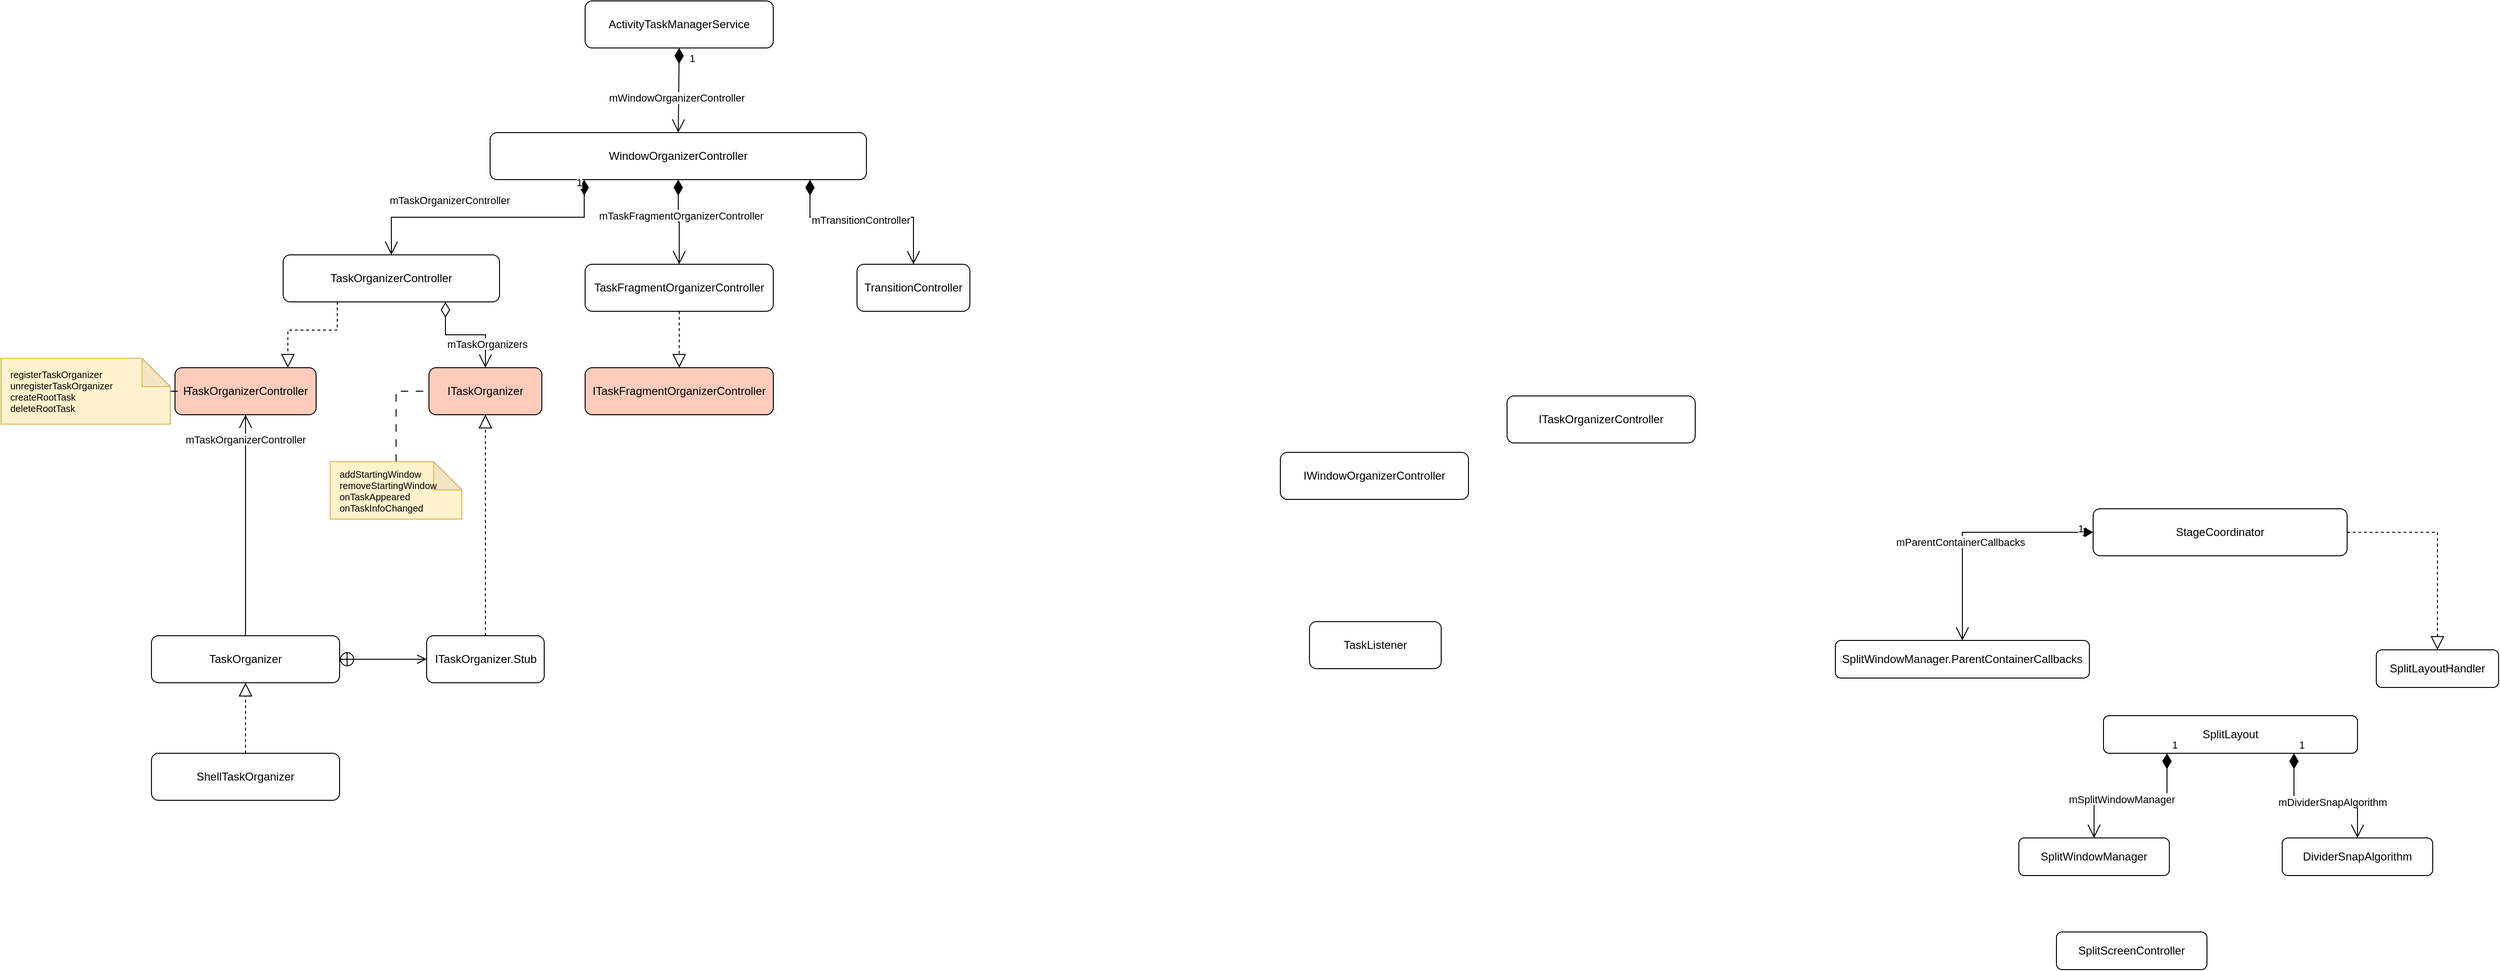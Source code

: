 <mxfile version="28.2.5">
  <diagram name="第 1 页" id="EKDKbFcasAf3W2K9UPzu">
    <mxGraphModel dx="3901" dy="2202" grid="1" gridSize="10" guides="1" tooltips="1" connect="1" arrows="1" fold="1" page="1" pageScale="1" pageWidth="827" pageHeight="1169" math="0" shadow="0">
      <root>
        <mxCell id="0" />
        <mxCell id="1" parent="0" />
        <mxCell id="74hEM54ITtvwUSmFD9Kp-1" value="SplitScreenController" style="rounded=1;whiteSpace=wrap;html=1;" vertex="1" parent="1">
          <mxGeometry x="235" y="-130" width="160" height="40" as="geometry" />
        </mxCell>
        <mxCell id="74hEM54ITtvwUSmFD9Kp-2" value="SplitLayout" style="rounded=1;whiteSpace=wrap;" vertex="1" parent="1">
          <mxGeometry x="285" y="-360" width="270" height="40" as="geometry" />
        </mxCell>
        <mxCell id="74hEM54ITtvwUSmFD9Kp-3" value="SplitWindowManager" style="rounded=1;whiteSpace=wrap;" vertex="1" parent="1">
          <mxGeometry x="195" y="-230" width="160" height="40" as="geometry" />
        </mxCell>
        <mxCell id="74hEM54ITtvwUSmFD9Kp-4" value="1" style="endArrow=open;html=1;endSize=12;startArrow=diamondThin;startSize=14;startFill=1;edgeStyle=orthogonalEdgeStyle;align=left;verticalAlign=bottom;rounded=0;exitX=0.25;exitY=1;exitDx=0;exitDy=0;entryX=0.5;entryY=0;entryDx=0;entryDy=0;" edge="1" parent="1" source="74hEM54ITtvwUSmFD9Kp-2" target="74hEM54ITtvwUSmFD9Kp-3">
          <mxGeometry x="-1" y="3" relative="1" as="geometry">
            <mxPoint x="405" y="-60" as="sourcePoint" />
            <mxPoint x="565" y="-60" as="targetPoint" />
            <Array as="points">
              <mxPoint x="353" y="-270" />
              <mxPoint x="275" y="-270" />
            </Array>
          </mxGeometry>
        </mxCell>
        <mxCell id="74hEM54ITtvwUSmFD9Kp-5" value="mSplitWindowManager" style="edgeLabel;align=center;verticalAlign=middle;resizable=0;points=[];" vertex="1" connectable="0" parent="74hEM54ITtvwUSmFD9Kp-4">
          <mxGeometry x="0.171" y="-2" relative="1" as="geometry">
            <mxPoint as="offset" />
          </mxGeometry>
        </mxCell>
        <mxCell id="74hEM54ITtvwUSmFD9Kp-6" value="DividerSnapAlgorithm" style="rounded=1;whiteSpace=wrap;" vertex="1" parent="1">
          <mxGeometry x="475" y="-230" width="160" height="40" as="geometry" />
        </mxCell>
        <mxCell id="74hEM54ITtvwUSmFD9Kp-7" value="1" style="endArrow=open;html=1;endSize=12;startArrow=diamondThin;startSize=14;startFill=1;edgeStyle=orthogonalEdgeStyle;align=left;verticalAlign=bottom;rounded=0;exitX=0.75;exitY=1;exitDx=0;exitDy=0;entryX=0.5;entryY=0;entryDx=0;entryDy=0;" edge="1" parent="1" source="74hEM54ITtvwUSmFD9Kp-2" target="74hEM54ITtvwUSmFD9Kp-6">
          <mxGeometry x="-1" y="3" relative="1" as="geometry">
            <mxPoint x="515" y="-300" as="sourcePoint" />
            <mxPoint x="315" y="-210" as="targetPoint" />
            <Array as="points">
              <mxPoint x="488" y="-270" />
              <mxPoint x="555" y="-270" />
            </Array>
          </mxGeometry>
        </mxCell>
        <mxCell id="74hEM54ITtvwUSmFD9Kp-10" value="mDividerSnapAlgorithm" style="edgeLabel;align=center;verticalAlign=middle;resizable=0;points=[];" vertex="1" connectable="0" parent="74hEM54ITtvwUSmFD9Kp-7">
          <mxGeometry x="0.155" y="-1" relative="1" as="geometry">
            <mxPoint as="offset" />
          </mxGeometry>
        </mxCell>
        <mxCell id="74hEM54ITtvwUSmFD9Kp-11" value="StageCoordinator" style="rounded=1;whiteSpace=wrap;" vertex="1" parent="1">
          <mxGeometry x="274" y="-580" width="270" height="50" as="geometry" />
        </mxCell>
        <mxCell id="74hEM54ITtvwUSmFD9Kp-12" value="SplitLayoutHandler" style="rounded=1;whiteSpace=wrap;" vertex="1" parent="1">
          <mxGeometry x="575" y="-430" width="130" height="40" as="geometry" />
        </mxCell>
        <mxCell id="74hEM54ITtvwUSmFD9Kp-13" value="" style="endArrow=block;dashed=1;endFill=0;endSize=12;html=1;rounded=0;exitX=1;exitY=0.5;exitDx=0;exitDy=0;entryX=0.5;entryY=0;entryDx=0;entryDy=0;edgeStyle=orthogonalEdgeStyle;" edge="1" parent="1" source="74hEM54ITtvwUSmFD9Kp-11" target="74hEM54ITtvwUSmFD9Kp-12">
          <mxGeometry width="160" relative="1" as="geometry">
            <mxPoint x="365" y="-280" as="sourcePoint" />
            <mxPoint x="525" y="-280" as="targetPoint" />
          </mxGeometry>
        </mxCell>
        <mxCell id="74hEM54ITtvwUSmFD9Kp-14" value="SplitWindowManager.ParentContainerCallbacks" style="rounded=1;whiteSpace=wrap;" vertex="1" parent="1">
          <mxGeometry y="-440" width="270" height="40" as="geometry" />
        </mxCell>
        <mxCell id="74hEM54ITtvwUSmFD9Kp-15" value="1" style="endArrow=open;html=1;endSize=12;startArrow=diamondThin;startSize=14;startFill=1;align=left;verticalAlign=bottom;rounded=0;entryX=0.5;entryY=0;entryDx=0;entryDy=0;edgeStyle=orthogonalEdgeStyle;exitX=0;exitY=0.5;exitDx=0;exitDy=0;" edge="1" parent="1" source="74hEM54ITtvwUSmFD9Kp-11" target="74hEM54ITtvwUSmFD9Kp-14">
          <mxGeometry x="-0.853" y="5" relative="1" as="geometry">
            <mxPoint x="153" y="-420" as="sourcePoint" />
            <mxPoint x="120" y="-450" as="targetPoint" />
            <Array as="points">
              <mxPoint x="135" y="-555" />
            </Array>
            <mxPoint as="offset" />
          </mxGeometry>
        </mxCell>
        <mxCell id="74hEM54ITtvwUSmFD9Kp-16" value="mParentContainerCallbacks" style="edgeLabel;align=center;verticalAlign=middle;resizable=0;points=[];" vertex="1" connectable="0" parent="74hEM54ITtvwUSmFD9Kp-15">
          <mxGeometry x="0.171" y="-2" relative="1" as="geometry">
            <mxPoint as="offset" />
          </mxGeometry>
        </mxCell>
        <mxCell id="74hEM54ITtvwUSmFD9Kp-17" value="ShellTaskOrganizer" style="rounded=1;whiteSpace=wrap;" vertex="1" parent="1">
          <mxGeometry x="-1790" y="-320" width="200" height="50" as="geometry" />
        </mxCell>
        <mxCell id="74hEM54ITtvwUSmFD9Kp-51" style="edgeStyle=orthogonalEdgeStyle;rounded=0;orthogonalLoop=1;jettySize=auto;html=1;entryX=0.5;entryY=1;entryDx=0;entryDy=0;strokeColor=default;align=center;verticalAlign=middle;fontFamily=Helvetica;fontSize=11;fontColor=default;labelBackgroundColor=default;endArrow=open;endFill=1;endSize=12;" edge="1" parent="1" source="74hEM54ITtvwUSmFD9Kp-18" target="74hEM54ITtvwUSmFD9Kp-40">
          <mxGeometry relative="1" as="geometry" />
        </mxCell>
        <mxCell id="74hEM54ITtvwUSmFD9Kp-53" value="mTaskOrganizerController" style="edgeLabel;align=center;verticalAlign=middle;resizable=0;points=[];" vertex="1" connectable="0" parent="74hEM54ITtvwUSmFD9Kp-51">
          <mxGeometry x="0.784" relative="1" as="geometry">
            <mxPoint as="offset" />
          </mxGeometry>
        </mxCell>
        <mxCell id="74hEM54ITtvwUSmFD9Kp-18" value="TaskOrganizer" style="rounded=1;whiteSpace=wrap;" vertex="1" parent="1">
          <mxGeometry x="-1790" y="-445" width="200" height="50" as="geometry" />
        </mxCell>
        <mxCell id="74hEM54ITtvwUSmFD9Kp-19" value="" style="endArrow=block;dashed=1;endFill=0;endSize=12;html=1;rounded=0;edgeStyle=orthogonalEdgeStyle;exitX=0.5;exitY=0;exitDx=0;exitDy=0;" edge="1" parent="1" source="74hEM54ITtvwUSmFD9Kp-17" target="74hEM54ITtvwUSmFD9Kp-18">
          <mxGeometry width="160" relative="1" as="geometry">
            <mxPoint x="-1645" y="-340" as="sourcePoint" />
            <mxPoint x="-1569" y="55" as="targetPoint" />
          </mxGeometry>
        </mxCell>
        <mxCell id="74hEM54ITtvwUSmFD9Kp-20" value="TaskListener" style="rounded=1;whiteSpace=wrap;" vertex="1" parent="1">
          <mxGeometry x="-559" y="-460" width="140" height="50" as="geometry" />
        </mxCell>
        <mxCell id="74hEM54ITtvwUSmFD9Kp-21" value="IWindowOrganizerController" style="rounded=1;whiteSpace=wrap;" vertex="1" parent="1">
          <mxGeometry x="-590" y="-640" width="200" height="50" as="geometry" />
        </mxCell>
        <mxCell id="74hEM54ITtvwUSmFD9Kp-22" value="ITaskOrganizerController" style="rounded=1;whiteSpace=wrap;" vertex="1" parent="1">
          <mxGeometry x="-349" y="-700" width="200" height="50" as="geometry" />
        </mxCell>
        <mxCell id="74hEM54ITtvwUSmFD9Kp-25" value="ActivityTaskManagerService" style="rounded=1;whiteSpace=wrap;" vertex="1" parent="1">
          <mxGeometry x="-1329" y="-1120" width="200" height="50" as="geometry" />
        </mxCell>
        <mxCell id="74hEM54ITtvwUSmFD9Kp-36" style="edgeStyle=orthogonalEdgeStyle;rounded=0;orthogonalLoop=1;jettySize=auto;html=1;strokeColor=default;align=left;verticalAlign=bottom;fontFamily=Helvetica;fontSize=11;fontColor=default;labelBackgroundColor=default;startArrow=diamondThin;startFill=1;startSize=14;endArrow=open;endSize=12;entryX=0.5;entryY=0;entryDx=0;entryDy=0;" edge="1" parent="1" source="74hEM54ITtvwUSmFD9Kp-26" target="74hEM54ITtvwUSmFD9Kp-35">
          <mxGeometry relative="1" as="geometry">
            <Array as="points">
              <mxPoint x="-1090" y="-890" />
              <mxPoint x="-980" y="-890" />
            </Array>
          </mxGeometry>
        </mxCell>
        <mxCell id="74hEM54ITtvwUSmFD9Kp-37" value="mTransitionController" style="edgeLabel;align=center;verticalAlign=middle;resizable=0;points=[];" vertex="1" connectable="0" parent="74hEM54ITtvwUSmFD9Kp-36">
          <mxGeometry x="-0.058" y="-2" relative="1" as="geometry">
            <mxPoint as="offset" />
          </mxGeometry>
        </mxCell>
        <mxCell id="74hEM54ITtvwUSmFD9Kp-38" style="edgeStyle=orthogonalEdgeStyle;rounded=0;orthogonalLoop=1;jettySize=auto;html=1;strokeColor=default;align=left;verticalAlign=bottom;fontFamily=Helvetica;fontSize=11;fontColor=default;labelBackgroundColor=default;startArrow=diamondThin;startFill=1;startSize=14;endArrow=open;endSize=12;" edge="1" parent="1" source="74hEM54ITtvwUSmFD9Kp-26" target="74hEM54ITtvwUSmFD9Kp-32">
          <mxGeometry relative="1" as="geometry" />
        </mxCell>
        <mxCell id="74hEM54ITtvwUSmFD9Kp-39" value="mTaskFragmentOrganizerController" style="edgeLabel;align=center;verticalAlign=middle;resizable=0;points=[];" vertex="1" connectable="0" parent="74hEM54ITtvwUSmFD9Kp-38">
          <mxGeometry x="-0.18" y="3" relative="1" as="geometry">
            <mxPoint as="offset" />
          </mxGeometry>
        </mxCell>
        <mxCell id="74hEM54ITtvwUSmFD9Kp-26" value="WindowOrganizerController" style="rounded=1;whiteSpace=wrap;" vertex="1" parent="1">
          <mxGeometry x="-1430" y="-980" width="400" height="50" as="geometry" />
        </mxCell>
        <mxCell id="74hEM54ITtvwUSmFD9Kp-27" value="1" style="endArrow=open;html=1;endSize=12;startArrow=diamondThin;startSize=14;startFill=1;align=left;verticalAlign=bottom;rounded=0;exitX=0.5;exitY=1;exitDx=0;exitDy=0;entryX=0.5;entryY=0;entryDx=0;entryDy=0;" edge="1" parent="1" source="74hEM54ITtvwUSmFD9Kp-25" target="74hEM54ITtvwUSmFD9Kp-26">
          <mxGeometry x="-0.558" y="9" relative="1" as="geometry">
            <mxPoint x="-1012" y="-1060" as="sourcePoint" />
            <mxPoint x="-1090" y="-970" as="targetPoint" />
            <mxPoint as="offset" />
          </mxGeometry>
        </mxCell>
        <mxCell id="74hEM54ITtvwUSmFD9Kp-28" value="mWindowOrganizerController" style="edgeLabel;align=center;verticalAlign=middle;resizable=0;points=[];" vertex="1" connectable="0" parent="74hEM54ITtvwUSmFD9Kp-27">
          <mxGeometry x="0.171" y="-2" relative="1" as="geometry">
            <mxPoint as="offset" />
          </mxGeometry>
        </mxCell>
        <mxCell id="74hEM54ITtvwUSmFD9Kp-41" style="edgeStyle=orthogonalEdgeStyle;rounded=0;orthogonalLoop=1;jettySize=auto;html=1;dashed=1;strokeColor=default;align=center;verticalAlign=middle;fontFamily=Helvetica;fontSize=11;fontColor=default;labelBackgroundColor=default;endArrow=block;endFill=0;endSize=12;exitX=0.25;exitY=1;exitDx=0;exitDy=0;" edge="1" parent="1" source="74hEM54ITtvwUSmFD9Kp-29" target="74hEM54ITtvwUSmFD9Kp-40">
          <mxGeometry relative="1" as="geometry">
            <Array as="points">
              <mxPoint x="-1593" y="-770" />
              <mxPoint x="-1645" y="-770" />
            </Array>
          </mxGeometry>
        </mxCell>
        <mxCell id="74hEM54ITtvwUSmFD9Kp-48" style="rounded=0;orthogonalLoop=1;jettySize=auto;html=1;entryX=0.5;entryY=0;entryDx=0;entryDy=0;strokeColor=default;align=left;verticalAlign=bottom;fontFamily=Helvetica;fontSize=11;fontColor=default;labelBackgroundColor=default;startArrow=diamondThin;startFill=0;startSize=14;endArrow=open;endSize=12;flowAnimation=0;exitX=0.75;exitY=1;exitDx=0;exitDy=0;edgeStyle=orthogonalEdgeStyle;" edge="1" parent="1" source="74hEM54ITtvwUSmFD9Kp-29" target="74hEM54ITtvwUSmFD9Kp-42">
          <mxGeometry relative="1" as="geometry" />
        </mxCell>
        <mxCell id="74hEM54ITtvwUSmFD9Kp-50" value="mTaskOrganizers" style="edgeLabel;align=center;verticalAlign=middle;resizable=0;points=[];" vertex="1" connectable="0" parent="74hEM54ITtvwUSmFD9Kp-48">
          <mxGeometry x="0.536" y="2" relative="1" as="geometry">
            <mxPoint as="offset" />
          </mxGeometry>
        </mxCell>
        <mxCell id="74hEM54ITtvwUSmFD9Kp-29" value="TaskOrganizerController" style="rounded=1;whiteSpace=wrap;" vertex="1" parent="1">
          <mxGeometry x="-1650" y="-850" width="230" height="50" as="geometry" />
        </mxCell>
        <mxCell id="74hEM54ITtvwUSmFD9Kp-30" value="1" style="endArrow=open;html=1;endSize=12;startArrow=diamondThin;startSize=14;startFill=1;align=left;verticalAlign=bottom;rounded=0;exitX=0.25;exitY=1;exitDx=0;exitDy=0;entryX=0.5;entryY=0;entryDx=0;entryDy=0;edgeStyle=orthogonalEdgeStyle;" edge="1" parent="1" source="74hEM54ITtvwUSmFD9Kp-26" target="74hEM54ITtvwUSmFD9Kp-29">
          <mxGeometry x="-0.918" y="-10" relative="1" as="geometry">
            <mxPoint x="-1080" y="-953.54" as="sourcePoint" />
            <mxPoint x="-990" y="-950" as="targetPoint" />
            <mxPoint as="offset" />
          </mxGeometry>
        </mxCell>
        <mxCell id="74hEM54ITtvwUSmFD9Kp-31" value="mTaskOrganizerController" style="edgeLabel;align=center;verticalAlign=middle;resizable=0;points=[];" vertex="1" connectable="0" parent="74hEM54ITtvwUSmFD9Kp-30">
          <mxGeometry x="0.171" y="-2" relative="1" as="geometry">
            <mxPoint x="-16" y="-17" as="offset" />
          </mxGeometry>
        </mxCell>
        <mxCell id="74hEM54ITtvwUSmFD9Kp-32" value="TaskFragmentOrganizerController" style="rounded=1;whiteSpace=wrap;" vertex="1" parent="1">
          <mxGeometry x="-1329" y="-840" width="200" height="50" as="geometry" />
        </mxCell>
        <mxCell id="74hEM54ITtvwUSmFD9Kp-33" value="ITaskFragmentOrganizerController" style="rounded=1;whiteSpace=wrap;strokeColor=default;align=center;verticalAlign=middle;fontFamily=Helvetica;fontSize=12;fontColor=default;fillColor=#FFCCBC;" vertex="1" parent="1">
          <mxGeometry x="-1329" y="-730" width="200" height="50" as="geometry" />
        </mxCell>
        <mxCell id="74hEM54ITtvwUSmFD9Kp-34" value="" style="endArrow=block;dashed=1;endFill=0;endSize=12;html=1;rounded=0;edgeStyle=orthogonalEdgeStyle;exitX=0.5;exitY=1;exitDx=0;exitDy=0;entryX=0.5;entryY=0;entryDx=0;entryDy=0;" edge="1" parent="1" source="74hEM54ITtvwUSmFD9Kp-32" target="74hEM54ITtvwUSmFD9Kp-33">
          <mxGeometry width="160" relative="1" as="geometry">
            <mxPoint x="-1310" y="-730" as="sourcePoint" />
            <mxPoint x="-1310" y="-790" as="targetPoint" />
          </mxGeometry>
        </mxCell>
        <mxCell id="74hEM54ITtvwUSmFD9Kp-35" value="TransitionController" style="rounded=1;whiteSpace=wrap;" vertex="1" parent="1">
          <mxGeometry x="-1040" y="-840" width="120" height="50" as="geometry" />
        </mxCell>
        <mxCell id="74hEM54ITtvwUSmFD9Kp-40" value="ITaskOrganizerController" style="rounded=1;whiteSpace=wrap;fillColor=#FFCCBC;" vertex="1" parent="1">
          <mxGeometry x="-1765" y="-730" width="150" height="50" as="geometry" />
        </mxCell>
        <mxCell id="74hEM54ITtvwUSmFD9Kp-42" value="ITaskOrganizer" style="rounded=1;whiteSpace=wrap;strokeColor=default;align=center;verticalAlign=middle;fontFamily=Helvetica;fontSize=12;fontColor=default;fillColor=#FFCCBC;" vertex="1" parent="1">
          <mxGeometry x="-1495" y="-730" width="120" height="50" as="geometry" />
        </mxCell>
        <mxCell id="74hEM54ITtvwUSmFD9Kp-45" style="edgeStyle=orthogonalEdgeStyle;rounded=0;orthogonalLoop=1;jettySize=auto;html=1;endArrow=none;endFill=0;dashed=1;dashPattern=8 8;entryX=0;entryY=0.5;entryDx=0;entryDy=0;" edge="1" parent="1" source="74hEM54ITtvwUSmFD9Kp-44" target="74hEM54ITtvwUSmFD9Kp-42">
          <mxGeometry relative="1" as="geometry" />
        </mxCell>
        <mxCell id="74hEM54ITtvwUSmFD9Kp-44" value="addStartingWindow&#xa;removeStartingWindow&#xa;onTaskAppeared&#xa;onTaskInfoChanged" style="shape=note;whiteSpace=wrap;backgroundOutline=1;darkOpacity=0.05;fillColor=#fff2cc;strokeColor=#d6b656;align=left;spacingLeft=8;fontSize=10;" vertex="1" parent="1">
          <mxGeometry x="-1600" y="-630" width="140" height="61" as="geometry" />
        </mxCell>
        <mxCell id="74hEM54ITtvwUSmFD9Kp-47" style="edgeStyle=orthogonalEdgeStyle;rounded=0;orthogonalLoop=1;jettySize=auto;html=1;entryX=0;entryY=0.5;entryDx=0;entryDy=0;dashed=1;dashPattern=8 8;strokeColor=default;align=center;verticalAlign=middle;fontFamily=Helvetica;fontSize=11;fontColor=default;labelBackgroundColor=default;endArrow=none;endFill=0;" edge="1" parent="1" source="74hEM54ITtvwUSmFD9Kp-46" target="74hEM54ITtvwUSmFD9Kp-40">
          <mxGeometry relative="1" as="geometry" />
        </mxCell>
        <mxCell id="74hEM54ITtvwUSmFD9Kp-46" value="registerTaskOrganizer&#xa;unregisterTaskOrganizer&#xa;createRootTask&#xa;deleteRootTask" style="shape=note;whiteSpace=wrap;backgroundOutline=1;darkOpacity=0.05;fillColor=#fff2cc;strokeColor=#d6b656;align=left;spacingLeft=8;fontSize=10;" vertex="1" parent="1">
          <mxGeometry x="-1950" y="-740" width="180" height="70" as="geometry" />
        </mxCell>
        <mxCell id="74hEM54ITtvwUSmFD9Kp-56" value="ITaskOrganizer.Stub" style="rounded=1;whiteSpace=wrap;" vertex="1" parent="1">
          <mxGeometry x="-1497.5" y="-445" width="125" height="50" as="geometry" />
        </mxCell>
        <mxCell id="74hEM54ITtvwUSmFD9Kp-57" style="rounded=0;orthogonalLoop=1;jettySize=auto;html=1;dashed=1;strokeColor=default;align=center;verticalAlign=middle;fontFamily=Helvetica;fontSize=11;fontColor=default;labelBackgroundColor=default;endArrow=block;endFill=0;endSize=12;exitX=0.5;exitY=0;exitDx=0;exitDy=0;entryX=0.5;entryY=1;entryDx=0;entryDy=0;edgeStyle=orthogonalEdgeStyle;" edge="1" parent="1" source="74hEM54ITtvwUSmFD9Kp-56" target="74hEM54ITtvwUSmFD9Kp-42">
          <mxGeometry relative="1" as="geometry">
            <mxPoint x="-1385" y="-680" as="sourcePoint" />
            <mxPoint x="-1490" y="-610" as="targetPoint" />
          </mxGeometry>
        </mxCell>
        <mxCell id="74hEM54ITtvwUSmFD9Kp-58" value="" style="endArrow=open;startArrow=circlePlus;endFill=0;startFill=0;endSize=8;html=1;rounded=0;exitX=1;exitY=0.5;exitDx=0;exitDy=0;entryX=0;entryY=0.5;entryDx=0;entryDy=0;" edge="1" parent="1" source="74hEM54ITtvwUSmFD9Kp-18" target="74hEM54ITtvwUSmFD9Kp-56">
          <mxGeometry width="160" relative="1" as="geometry">
            <mxPoint x="-1660" y="-570" as="sourcePoint" />
            <mxPoint x="-1500" y="-570" as="targetPoint" />
          </mxGeometry>
        </mxCell>
      </root>
    </mxGraphModel>
  </diagram>
</mxfile>
